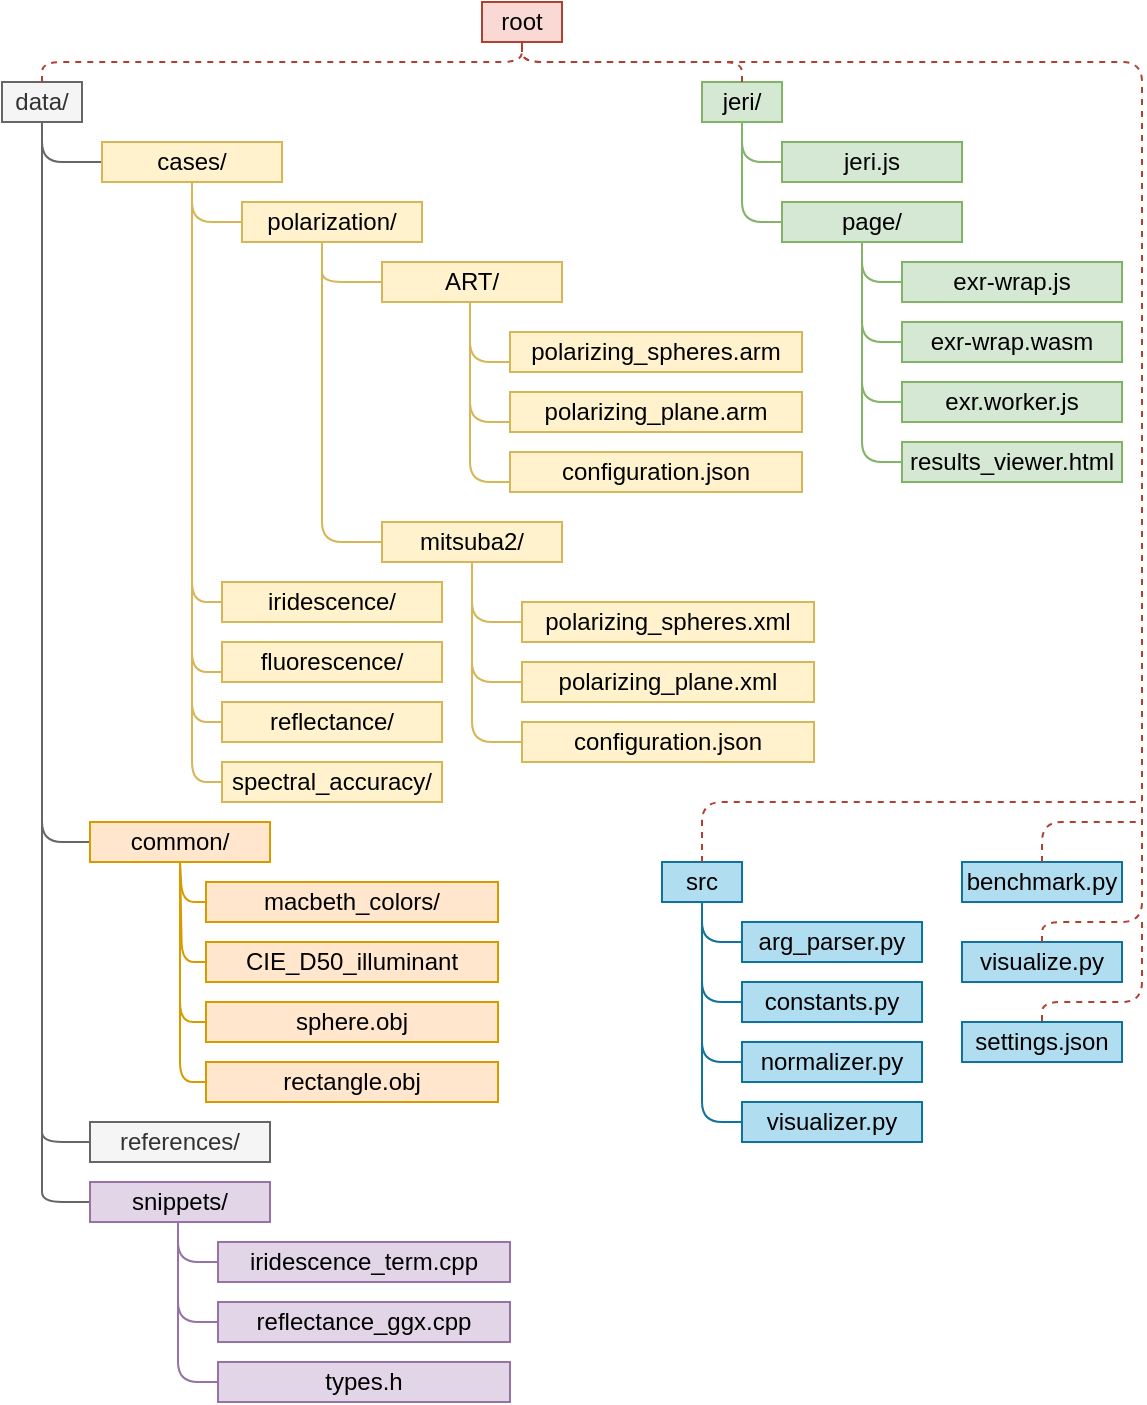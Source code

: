 <mxfile version="13.4.6" type="device"><diagram id="QD6-xCFPaR6NN4qHjSqh" name="Page-1"><mxGraphModel dx="1221" dy="682" grid="1" gridSize="10" guides="1" tooltips="1" connect="1" arrows="1" fold="1" page="1" pageScale="1" pageWidth="827" pageHeight="1169" math="0" shadow="0"><root><mxCell id="0"/><mxCell id="1" parent="0"/><mxCell id="x9vF5xHZ1lk9lBWt_NGZ-1" value="data/" style="text;html=1;align=center;verticalAlign=middle;whiteSpace=wrap;rounded=0;fillColor=#f5f5f5;strokeColor=#666666;fontColor=#333333;" parent="1" vertex="1"><mxGeometry x="40" y="280" width="40" height="20" as="geometry"/></mxCell><mxCell id="x9vF5xHZ1lk9lBWt_NGZ-2" value="jeri/" style="text;html=1;align=center;verticalAlign=middle;whiteSpace=wrap;rounded=0;fillColor=#d5e8d4;strokeColor=#82b366;" parent="1" vertex="1"><mxGeometry x="390" y="280" width="40" height="20" as="geometry"/></mxCell><mxCell id="x9vF5xHZ1lk9lBWt_NGZ-3" value="src" style="text;html=1;align=center;verticalAlign=middle;whiteSpace=wrap;rounded=0;fillColor=#b1ddf0;strokeColor=#10739e;" parent="1" vertex="1"><mxGeometry x="370" y="670" width="40" height="20" as="geometry"/></mxCell><mxCell id="x9vF5xHZ1lk9lBWt_NGZ-4" value="benchmark.py" style="text;html=1;align=center;verticalAlign=middle;whiteSpace=wrap;rounded=0;fillColor=#b1ddf0;strokeColor=#10739e;" parent="1" vertex="1"><mxGeometry x="520" y="670" width="80" height="20" as="geometry"/></mxCell><mxCell id="x9vF5xHZ1lk9lBWt_NGZ-5" value="visualize.py" style="text;html=1;align=center;verticalAlign=middle;whiteSpace=wrap;rounded=0;fillColor=#b1ddf0;strokeColor=#10739e;" parent="1" vertex="1"><mxGeometry x="520" y="710" width="80" height="20" as="geometry"/></mxCell><mxCell id="x9vF5xHZ1lk9lBWt_NGZ-6" value="settings.json" style="text;html=1;align=center;verticalAlign=middle;whiteSpace=wrap;rounded=0;fillColor=#b1ddf0;strokeColor=#10739e;" parent="1" vertex="1"><mxGeometry x="520" y="750" width="80" height="20" as="geometry"/></mxCell><mxCell id="x9vF5xHZ1lk9lBWt_NGZ-7" value="" style="endArrow=none;html=1;fillColor=#b1ddf0;strokeColor=#10739e;exitX=0.5;exitY=1;exitDx=0;exitDy=0;" parent="1" source="x9vF5xHZ1lk9lBWt_NGZ-3" edge="1"><mxGeometry width="50" height="50" relative="1" as="geometry"><mxPoint x="500" y="770" as="sourcePoint"/><mxPoint x="410" y="710" as="targetPoint"/><Array as="points"><mxPoint x="390" y="710"/></Array></mxGeometry></mxCell><mxCell id="x9vF5xHZ1lk9lBWt_NGZ-8" value="arg_parser.py" style="text;html=1;align=center;verticalAlign=middle;whiteSpace=wrap;rounded=0;fillColor=#b1ddf0;strokeColor=#10739e;" parent="1" vertex="1"><mxGeometry x="410" y="700" width="90" height="20" as="geometry"/></mxCell><mxCell id="x9vF5xHZ1lk9lBWt_NGZ-9" value="" style="endArrow=none;html=1;fillColor=#b1ddf0;strokeColor=#10739e;exitX=0.5;exitY=1;exitDx=0;exitDy=0;" parent="1" source="x9vF5xHZ1lk9lBWt_NGZ-3" edge="1"><mxGeometry width="50" height="50" relative="1" as="geometry"><mxPoint x="390" y="720" as="sourcePoint"/><mxPoint x="410" y="740" as="targetPoint"/><Array as="points"><mxPoint x="390" y="740"/></Array></mxGeometry></mxCell><mxCell id="x9vF5xHZ1lk9lBWt_NGZ-10" value="constants.py" style="text;html=1;align=center;verticalAlign=middle;whiteSpace=wrap;rounded=0;fillColor=#b1ddf0;strokeColor=#10739e;" parent="1" vertex="1"><mxGeometry x="410" y="730" width="90" height="20" as="geometry"/></mxCell><mxCell id="x9vF5xHZ1lk9lBWt_NGZ-11" value="" style="endArrow=none;html=1;fillColor=#b1ddf0;strokeColor=#10739e;exitX=0.5;exitY=1;exitDx=0;exitDy=0;" parent="1" source="x9vF5xHZ1lk9lBWt_NGZ-3" edge="1"><mxGeometry width="50" height="50" relative="1" as="geometry"><mxPoint x="390" y="750" as="sourcePoint"/><mxPoint x="410" y="770" as="targetPoint"/><Array as="points"><mxPoint x="390" y="770"/></Array></mxGeometry></mxCell><mxCell id="x9vF5xHZ1lk9lBWt_NGZ-12" value="normalizer.py" style="text;html=1;align=center;verticalAlign=middle;whiteSpace=wrap;rounded=0;fillColor=#b1ddf0;strokeColor=#10739e;" parent="1" vertex="1"><mxGeometry x="410" y="760" width="90" height="20" as="geometry"/></mxCell><mxCell id="x9vF5xHZ1lk9lBWt_NGZ-13" value="" style="endArrow=none;html=1;fillColor=#b1ddf0;strokeColor=#10739e;" parent="1" edge="1"><mxGeometry width="50" height="50" relative="1" as="geometry"><mxPoint x="390" y="690" as="sourcePoint"/><mxPoint x="410" y="800" as="targetPoint"/><Array as="points"><mxPoint x="390" y="800"/></Array></mxGeometry></mxCell><mxCell id="x9vF5xHZ1lk9lBWt_NGZ-14" value="visualizer.py" style="text;html=1;align=center;verticalAlign=middle;whiteSpace=wrap;rounded=0;fillColor=#b1ddf0;strokeColor=#10739e;" parent="1" vertex="1"><mxGeometry x="410" y="790" width="90" height="20" as="geometry"/></mxCell><mxCell id="x9vF5xHZ1lk9lBWt_NGZ-15" value="" style="endArrow=none;html=1;fillColor=#d5e8d4;strokeColor=#82b366;exitX=0.5;exitY=1;exitDx=0;exitDy=0;" parent="1" edge="1"><mxGeometry width="50" height="50" relative="1" as="geometry"><mxPoint x="470" y="360" as="sourcePoint"/><mxPoint x="490" y="380" as="targetPoint"/><Array as="points"><mxPoint x="470" y="380"/></Array></mxGeometry></mxCell><mxCell id="x9vF5xHZ1lk9lBWt_NGZ-16" value="exr-wrap.js" style="text;html=1;align=center;verticalAlign=middle;whiteSpace=wrap;rounded=0;fillColor=#d5e8d4;strokeColor=#82b366;" parent="1" vertex="1"><mxGeometry x="490" y="370" width="110" height="20" as="geometry"/></mxCell><mxCell id="x9vF5xHZ1lk9lBWt_NGZ-17" value="" style="endArrow=none;html=1;fillColor=#d5e8d4;strokeColor=#82b366;exitX=0.5;exitY=1;exitDx=0;exitDy=0;" parent="1" edge="1"><mxGeometry width="50" height="50" relative="1" as="geometry"><mxPoint x="470" y="360" as="sourcePoint"/><mxPoint x="490" y="410" as="targetPoint"/><Array as="points"><mxPoint x="470" y="410"/></Array></mxGeometry></mxCell><mxCell id="x9vF5xHZ1lk9lBWt_NGZ-18" value="exr-wrap.wasm" style="text;html=1;align=center;verticalAlign=middle;whiteSpace=wrap;rounded=0;fillColor=#d5e8d4;strokeColor=#82b366;" parent="1" vertex="1"><mxGeometry x="490" y="400" width="110" height="20" as="geometry"/></mxCell><mxCell id="x9vF5xHZ1lk9lBWt_NGZ-19" value="" style="endArrow=none;html=1;fillColor=#d5e8d4;strokeColor=#82b366;exitX=0.5;exitY=1;exitDx=0;exitDy=0;" parent="1" edge="1"><mxGeometry width="50" height="50" relative="1" as="geometry"><mxPoint x="470" y="360" as="sourcePoint"/><mxPoint x="490" y="440" as="targetPoint"/><Array as="points"><mxPoint x="470" y="440"/></Array></mxGeometry></mxCell><mxCell id="x9vF5xHZ1lk9lBWt_NGZ-20" value="exr.worker.js" style="text;html=1;align=center;verticalAlign=middle;whiteSpace=wrap;rounded=0;fillColor=#d5e8d4;strokeColor=#82b366;" parent="1" vertex="1"><mxGeometry x="490" y="430" width="110" height="20" as="geometry"/></mxCell><mxCell id="x9vF5xHZ1lk9lBWt_NGZ-21" value="" style="endArrow=none;html=1;fillColor=#d5e8d4;strokeColor=#82b366;" parent="1" edge="1"><mxGeometry width="50" height="50" relative="1" as="geometry"><mxPoint x="470" y="360" as="sourcePoint"/><mxPoint x="490" y="470" as="targetPoint"/><Array as="points"><mxPoint x="470" y="470"/></Array></mxGeometry></mxCell><mxCell id="x9vF5xHZ1lk9lBWt_NGZ-22" value="results_viewer.html" style="text;html=1;align=center;verticalAlign=middle;whiteSpace=wrap;rounded=0;fillColor=#d5e8d4;strokeColor=#82b366;" parent="1" vertex="1"><mxGeometry x="490" y="460" width="110" height="20" as="geometry"/></mxCell><mxCell id="x9vF5xHZ1lk9lBWt_NGZ-23" value="" style="endArrow=none;html=1;fillColor=#d5e8d4;strokeColor=#82b366;exitX=0.5;exitY=1;exitDx=0;exitDy=0;" parent="1" edge="1"><mxGeometry width="50" height="50" relative="1" as="geometry"><mxPoint x="410" y="300" as="sourcePoint"/><mxPoint x="430" y="320" as="targetPoint"/><Array as="points"><mxPoint x="410" y="320"/></Array></mxGeometry></mxCell><mxCell id="x9vF5xHZ1lk9lBWt_NGZ-24" value="jeri.js" style="text;html=1;align=center;verticalAlign=middle;whiteSpace=wrap;rounded=0;fillColor=#d5e8d4;strokeColor=#82b366;" parent="1" vertex="1"><mxGeometry x="430" y="310" width="90" height="20" as="geometry"/></mxCell><mxCell id="x9vF5xHZ1lk9lBWt_NGZ-25" value="" style="endArrow=none;html=1;fillColor=#d5e8d4;strokeColor=#82b366;exitX=0.5;exitY=1;exitDx=0;exitDy=0;" parent="1" edge="1"><mxGeometry width="50" height="50" relative="1" as="geometry"><mxPoint x="410" y="300" as="sourcePoint"/><mxPoint x="430" y="350" as="targetPoint"/><Array as="points"><mxPoint x="410" y="350"/></Array></mxGeometry></mxCell><mxCell id="x9vF5xHZ1lk9lBWt_NGZ-26" value="page/" style="text;html=1;align=center;verticalAlign=middle;whiteSpace=wrap;rounded=0;fillColor=#d5e8d4;strokeColor=#82b366;" parent="1" vertex="1"><mxGeometry x="430" y="340" width="90" height="20" as="geometry"/></mxCell><mxCell id="x9vF5xHZ1lk9lBWt_NGZ-39" value="" style="endArrow=none;html=1;fillColor=#f5f5f5;strokeColor=#666666;" parent="1" edge="1"><mxGeometry width="50" height="50" relative="1" as="geometry"><mxPoint x="60" y="300" as="sourcePoint"/><mxPoint x="90" y="320" as="targetPoint"/><Array as="points"><mxPoint x="60" y="320"/></Array></mxGeometry></mxCell><mxCell id="x9vF5xHZ1lk9lBWt_NGZ-40" value="cases/" style="text;html=1;align=center;verticalAlign=middle;whiteSpace=wrap;rounded=0;fillColor=#fff2cc;strokeColor=#d6b656;" parent="1" vertex="1"><mxGeometry x="90" y="310" width="90" height="20" as="geometry"/></mxCell><mxCell id="x9vF5xHZ1lk9lBWt_NGZ-41" value="" style="endArrow=none;html=1;fillColor=#f5f5f5;strokeColor=#666666;exitX=0.5;exitY=1;exitDx=0;exitDy=0;entryX=0;entryY=0.5;entryDx=0;entryDy=0;" parent="1" source="x9vF5xHZ1lk9lBWt_NGZ-1" target="x9vF5xHZ1lk9lBWt_NGZ-42" edge="1"><mxGeometry width="50" height="50" relative="1" as="geometry"><mxPoint x="70" y="300" as="sourcePoint"/><mxPoint x="90" y="350" as="targetPoint"/><Array as="points"><mxPoint x="60" y="660"/></Array></mxGeometry></mxCell><mxCell id="x9vF5xHZ1lk9lBWt_NGZ-42" value="common/" style="text;html=1;align=center;verticalAlign=middle;whiteSpace=wrap;rounded=0;fillColor=#ffe6cc;strokeColor=#d79b00;" parent="1" vertex="1"><mxGeometry x="84" y="650" width="90" height="20" as="geometry"/></mxCell><mxCell id="x9vF5xHZ1lk9lBWt_NGZ-43" value="" style="endArrow=none;html=1;fillColor=#f5f5f5;strokeColor=#666666;exitX=0.5;exitY=1;exitDx=0;exitDy=0;entryX=0;entryY=0.5;entryDx=0;entryDy=0;" parent="1" source="x9vF5xHZ1lk9lBWt_NGZ-1" target="x9vF5xHZ1lk9lBWt_NGZ-44" edge="1"><mxGeometry width="50" height="50" relative="1" as="geometry"><mxPoint x="70" y="300" as="sourcePoint"/><mxPoint x="90" y="380" as="targetPoint"/><Array as="points"><mxPoint x="60" y="790"/><mxPoint x="60" y="810"/></Array></mxGeometry></mxCell><mxCell id="x9vF5xHZ1lk9lBWt_NGZ-44" value="references/" style="text;html=1;align=center;verticalAlign=middle;whiteSpace=wrap;rounded=0;fillColor=#f5f5f5;strokeColor=#666666;fontColor=#333333;" parent="1" vertex="1"><mxGeometry x="84" y="800" width="90" height="20" as="geometry"/></mxCell><mxCell id="x9vF5xHZ1lk9lBWt_NGZ-45" value="" style="endArrow=none;html=1;fillColor=#f5f5f5;strokeColor=#666666;entryX=0;entryY=0.5;entryDx=0;entryDy=0;" parent="1" source="x9vF5xHZ1lk9lBWt_NGZ-1" target="x9vF5xHZ1lk9lBWt_NGZ-46" edge="1"><mxGeometry width="50" height="50" relative="1" as="geometry"><mxPoint x="70" y="300" as="sourcePoint"/><mxPoint x="90" y="410" as="targetPoint"/><Array as="points"><mxPoint x="60" y="820"/><mxPoint x="60" y="840"/></Array></mxGeometry></mxCell><mxCell id="x9vF5xHZ1lk9lBWt_NGZ-46" value="snippets/" style="text;html=1;align=center;verticalAlign=middle;whiteSpace=wrap;rounded=0;fillColor=#e1d5e7;strokeColor=#9673a6;" parent="1" vertex="1"><mxGeometry x="84" y="830" width="90" height="20" as="geometry"/></mxCell><mxCell id="x9vF5xHZ1lk9lBWt_NGZ-47" value="" style="endArrow=none;html=1;fillColor=#fff2cc;strokeColor=#d6b656;exitX=0.5;exitY=1;exitDx=0;exitDy=0;" parent="1" source="x9vF5xHZ1lk9lBWt_NGZ-40" edge="1"><mxGeometry width="50" height="50" relative="1" as="geometry"><mxPoint x="140" y="330" as="sourcePoint"/><mxPoint x="160" y="350" as="targetPoint"/><Array as="points"><mxPoint x="135" y="350"/></Array></mxGeometry></mxCell><mxCell id="x9vF5xHZ1lk9lBWt_NGZ-48" value="polarization/" style="text;html=1;align=center;verticalAlign=middle;whiteSpace=wrap;rounded=0;fillColor=#fff2cc;strokeColor=#d6b656;" parent="1" vertex="1"><mxGeometry x="160" y="340" width="90" height="20" as="geometry"/></mxCell><mxCell id="x9vF5xHZ1lk9lBWt_NGZ-49" value="" style="endArrow=none;html=1;fillColor=#fff2cc;strokeColor=#d6b656;exitX=0.5;exitY=1;exitDx=0;exitDy=0;" parent="1" source="x9vF5xHZ1lk9lBWt_NGZ-40" edge="1"><mxGeometry width="50" height="50" relative="1" as="geometry"><mxPoint x="140" y="630" as="sourcePoint"/><mxPoint x="150" y="575" as="targetPoint"/><Array as="points"><mxPoint x="135" y="575"/></Array></mxGeometry></mxCell><mxCell id="x9vF5xHZ1lk9lBWt_NGZ-50" value="iridescence/" style="text;html=1;align=center;verticalAlign=middle;whiteSpace=wrap;rounded=0;fillColor=#fff2cc;strokeColor=#d6b656;" parent="1" vertex="1"><mxGeometry x="150" y="530" width="110" height="20" as="geometry"/></mxCell><mxCell id="x9vF5xHZ1lk9lBWt_NGZ-51" value="" style="endArrow=none;html=1;fillColor=#fff2cc;strokeColor=#d6b656;exitX=0.5;exitY=1;exitDx=0;exitDy=0;entryX=0;entryY=0.5;entryDx=0;entryDy=0;" parent="1" source="x9vF5xHZ1lk9lBWt_NGZ-40" target="x9vF5xHZ1lk9lBWt_NGZ-55" edge="1"><mxGeometry width="50" height="50" relative="1" as="geometry"><mxPoint x="140" y="630" as="sourcePoint"/><mxPoint x="150" y="605" as="targetPoint"/><Array as="points"><mxPoint x="135" y="600"/></Array></mxGeometry></mxCell><mxCell id="x9vF5xHZ1lk9lBWt_NGZ-52" value="fluorescence/" style="text;html=1;align=center;verticalAlign=middle;whiteSpace=wrap;rounded=0;fillColor=#fff2cc;strokeColor=#d6b656;" parent="1" vertex="1"><mxGeometry x="150" y="560" width="110" height="20" as="geometry"/></mxCell><mxCell id="x9vF5xHZ1lk9lBWt_NGZ-53" value="" style="endArrow=none;html=1;fillColor=#fff2cc;strokeColor=#d6b656;exitX=0.5;exitY=1;exitDx=0;exitDy=0;entryX=0;entryY=0.5;entryDx=0;entryDy=0;" parent="1" source="x9vF5xHZ1lk9lBWt_NGZ-40" target="x9vF5xHZ1lk9lBWt_NGZ-124" edge="1"><mxGeometry width="50" height="50" relative="1" as="geometry"><mxPoint x="140" y="630" as="sourcePoint"/><mxPoint x="150" y="635" as="targetPoint"/><Array as="points"><mxPoint x="135" y="630"/></Array></mxGeometry></mxCell><mxCell id="x9vF5xHZ1lk9lBWt_NGZ-55" value="reflectance/" style="text;html=1;align=center;verticalAlign=middle;whiteSpace=wrap;rounded=0;fillColor=#fff2cc;strokeColor=#d6b656;" parent="1" vertex="1"><mxGeometry x="150" y="590" width="110" height="20" as="geometry"/></mxCell><mxCell id="x9vF5xHZ1lk9lBWt_NGZ-56" value="" style="endArrow=none;html=1;fillColor=#fff2cc;strokeColor=#d6b656;exitX=0.5;exitY=1;exitDx=0;exitDy=0;entryX=0;entryY=0.5;entryDx=0;entryDy=0;" parent="1" source="x9vF5xHZ1lk9lBWt_NGZ-40" target="x9vF5xHZ1lk9lBWt_NGZ-50" edge="1"><mxGeometry width="50" height="50" relative="1" as="geometry"><mxPoint x="140" y="655" as="sourcePoint"/><mxPoint x="150" y="660" as="targetPoint"/><Array as="points"><mxPoint x="135" y="540"/></Array></mxGeometry></mxCell><mxCell id="x9vF5xHZ1lk9lBWt_NGZ-78" value="" style="endArrow=none;html=1;fillColor=#fff2cc;strokeColor=#d6b656;exitX=0.5;exitY=1;exitDx=0;exitDy=0;entryX=0;entryY=0.5;entryDx=0;entryDy=0;" parent="1" target="x9vF5xHZ1lk9lBWt_NGZ-81" edge="1"><mxGeometry width="50" height="50" relative="1" as="geometry"><mxPoint x="200" y="360" as="sourcePoint"/><mxPoint x="310" y="620" as="targetPoint"/><Array as="points"><mxPoint x="200" y="510"/></Array></mxGeometry></mxCell><mxCell id="x9vF5xHZ1lk9lBWt_NGZ-79" value="ART/" style="text;html=1;align=center;verticalAlign=middle;whiteSpace=wrap;rounded=0;fillColor=#fff2cc;strokeColor=#d6b656;" parent="1" vertex="1"><mxGeometry x="230" y="370" width="90" height="20" as="geometry"/></mxCell><mxCell id="x9vF5xHZ1lk9lBWt_NGZ-81" value="mitsuba2/" style="text;html=1;align=center;verticalAlign=middle;whiteSpace=wrap;rounded=0;fillColor=#fff2cc;strokeColor=#d6b656;" parent="1" vertex="1"><mxGeometry x="230" y="500" width="90" height="20" as="geometry"/></mxCell><mxCell id="x9vF5xHZ1lk9lBWt_NGZ-86" value="" style="endArrow=none;html=1;fillColor=#fff2cc;strokeColor=#d6b656;entryX=0;entryY=0.5;entryDx=0;entryDy=0;" parent="1" target="x9vF5xHZ1lk9lBWt_NGZ-79" edge="1"><mxGeometry width="50" height="50" relative="1" as="geometry"><mxPoint x="200" y="370" as="sourcePoint"/><mxPoint x="220" y="380" as="targetPoint"/><Array as="points"><mxPoint x="200" y="380"/></Array></mxGeometry></mxCell><mxCell id="x9vF5xHZ1lk9lBWt_NGZ-87" value="" style="endArrow=none;html=1;fillColor=#fff2cc;strokeColor=#d6b656;" parent="1" edge="1"><mxGeometry width="50" height="50" relative="1" as="geometry"><mxPoint x="274" y="400" as="sourcePoint"/><mxPoint x="294" y="420" as="targetPoint"/><Array as="points"><mxPoint x="274" y="420"/></Array></mxGeometry></mxCell><mxCell id="x9vF5xHZ1lk9lBWt_NGZ-88" value="polarizing_spheres.arm" style="text;html=1;align=center;verticalAlign=middle;whiteSpace=wrap;rounded=0;fillColor=#fff2cc;strokeColor=#d6b656;" parent="1" vertex="1"><mxGeometry x="294" y="405" width="146" height="20" as="geometry"/></mxCell><mxCell id="x9vF5xHZ1lk9lBWt_NGZ-89" value="" style="endArrow=none;html=1;fillColor=#fff2cc;strokeColor=#d6b656;" parent="1" edge="1"><mxGeometry width="50" height="50" relative="1" as="geometry"><mxPoint x="274" y="400" as="sourcePoint"/><mxPoint x="294" y="450" as="targetPoint"/><Array as="points"><mxPoint x="274" y="450"/></Array></mxGeometry></mxCell><mxCell id="x9vF5xHZ1lk9lBWt_NGZ-90" value="polarizing_plane.arm" style="text;html=1;align=center;verticalAlign=middle;whiteSpace=wrap;rounded=0;fillColor=#fff2cc;strokeColor=#d6b656;" parent="1" vertex="1"><mxGeometry x="294" y="435" width="146" height="20" as="geometry"/></mxCell><mxCell id="x9vF5xHZ1lk9lBWt_NGZ-91" value="" style="endArrow=none;html=1;fillColor=#fff2cc;strokeColor=#d6b656;" parent="1" edge="1"><mxGeometry width="50" height="50" relative="1" as="geometry"><mxPoint x="274" y="390" as="sourcePoint"/><mxPoint x="294" y="480" as="targetPoint"/><Array as="points"><mxPoint x="274" y="480"/></Array></mxGeometry></mxCell><mxCell id="x9vF5xHZ1lk9lBWt_NGZ-92" value="configuration.json" style="text;html=1;align=center;verticalAlign=middle;whiteSpace=wrap;rounded=0;fillColor=#fff2cc;strokeColor=#d6b656;" parent="1" vertex="1"><mxGeometry x="294" y="465" width="146" height="20" as="geometry"/></mxCell><mxCell id="x9vF5xHZ1lk9lBWt_NGZ-96" value="" style="endArrow=none;html=1;fillColor=#fff2cc;strokeColor=#d6b656;exitX=0.5;exitY=1;exitDx=0;exitDy=0;" parent="1" source="x9vF5xHZ1lk9lBWt_NGZ-81" edge="1"><mxGeometry width="50" height="50" relative="1" as="geometry"><mxPoint x="262" y="530" as="sourcePoint"/><mxPoint x="300" y="550" as="targetPoint"/><Array as="points"><mxPoint x="275" y="550"/></Array></mxGeometry></mxCell><mxCell id="x9vF5xHZ1lk9lBWt_NGZ-97" value="polarizing_spheres.xml" style="text;html=1;align=center;verticalAlign=middle;whiteSpace=wrap;rounded=0;fillColor=#fff2cc;strokeColor=#d6b656;" parent="1" vertex="1"><mxGeometry x="300" y="540" width="146" height="20" as="geometry"/></mxCell><mxCell id="x9vF5xHZ1lk9lBWt_NGZ-98" value="" style="endArrow=none;html=1;fillColor=#fff2cc;strokeColor=#d6b656;exitX=0.5;exitY=1;exitDx=0;exitDy=0;" parent="1" source="x9vF5xHZ1lk9lBWt_NGZ-81" edge="1"><mxGeometry width="50" height="50" relative="1" as="geometry"><mxPoint x="262" y="530" as="sourcePoint"/><mxPoint x="300" y="580" as="targetPoint"/><Array as="points"><mxPoint x="275" y="580"/></Array></mxGeometry></mxCell><mxCell id="x9vF5xHZ1lk9lBWt_NGZ-99" value="polarizing_plane.xml" style="text;html=1;align=center;verticalAlign=middle;whiteSpace=wrap;rounded=0;fillColor=#fff2cc;strokeColor=#d6b656;" parent="1" vertex="1"><mxGeometry x="300" y="570" width="146" height="20" as="geometry"/></mxCell><mxCell id="x9vF5xHZ1lk9lBWt_NGZ-100" value="" style="endArrow=none;html=1;fillColor=#fff2cc;strokeColor=#d6b656;exitX=0.5;exitY=1;exitDx=0;exitDy=0;" parent="1" source="x9vF5xHZ1lk9lBWt_NGZ-81" edge="1"><mxGeometry width="50" height="50" relative="1" as="geometry"><mxPoint x="262" y="520" as="sourcePoint"/><mxPoint x="300" y="610" as="targetPoint"/><Array as="points"><mxPoint x="275" y="610"/></Array></mxGeometry></mxCell><mxCell id="x9vF5xHZ1lk9lBWt_NGZ-101" value="configuration.json" style="text;html=1;align=center;verticalAlign=middle;whiteSpace=wrap;rounded=0;fillColor=#fff2cc;strokeColor=#d6b656;" parent="1" vertex="1"><mxGeometry x="300" y="600" width="146" height="20" as="geometry"/></mxCell><mxCell id="x9vF5xHZ1lk9lBWt_NGZ-102" value="" style="endArrow=none;html=1;fillColor=#ffe6cc;strokeColor=#d79b00;entryX=0;entryY=0.5;entryDx=0;entryDy=0;exitX=0.5;exitY=1;exitDx=0;exitDy=0;" parent="1" source="x9vF5xHZ1lk9lBWt_NGZ-42" target="x9vF5xHZ1lk9lBWt_NGZ-103" edge="1"><mxGeometry width="50" height="50" relative="1" as="geometry"><mxPoint x="122" y="670" as="sourcePoint"/><mxPoint x="142" y="690" as="targetPoint"/><Array as="points"><mxPoint x="130" y="690"/></Array></mxGeometry></mxCell><mxCell id="x9vF5xHZ1lk9lBWt_NGZ-103" value="macbeth_colors/" style="text;html=1;align=center;verticalAlign=middle;whiteSpace=wrap;rounded=0;fillColor=#ffe6cc;strokeColor=#d79b00;" parent="1" vertex="1"><mxGeometry x="142" y="680" width="146" height="20" as="geometry"/></mxCell><mxCell id="x9vF5xHZ1lk9lBWt_NGZ-104" value="" style="endArrow=none;html=1;fillColor=#ffe6cc;strokeColor=#d79b00;entryX=0;entryY=0.5;entryDx=0;entryDy=0;exitX=0.5;exitY=1;exitDx=0;exitDy=0;" parent="1" source="x9vF5xHZ1lk9lBWt_NGZ-42" target="x9vF5xHZ1lk9lBWt_NGZ-105" edge="1"><mxGeometry width="50" height="50" relative="1" as="geometry"><mxPoint x="122" y="670" as="sourcePoint"/><mxPoint x="142" y="720" as="targetPoint"/><Array as="points"><mxPoint x="130" y="720"/></Array></mxGeometry></mxCell><mxCell id="x9vF5xHZ1lk9lBWt_NGZ-105" value="CIE_D50_illuminant" style="text;html=1;align=center;verticalAlign=middle;whiteSpace=wrap;rounded=0;fillColor=#ffe6cc;strokeColor=#d79b00;" parent="1" vertex="1"><mxGeometry x="142" y="710" width="146" height="20" as="geometry"/></mxCell><mxCell id="x9vF5xHZ1lk9lBWt_NGZ-108" value="" style="endArrow=none;html=1;fillColor=#ffe6cc;strokeColor=#d79b00;entryX=0;entryY=0.5;entryDx=0;entryDy=0;exitX=0.5;exitY=1;exitDx=0;exitDy=0;" parent="1" source="x9vF5xHZ1lk9lBWt_NGZ-42" target="x9vF5xHZ1lk9lBWt_NGZ-109" edge="1"><mxGeometry width="50" height="50" relative="1" as="geometry"><mxPoint x="122" y="670" as="sourcePoint"/><mxPoint x="142" y="785" as="targetPoint"/><Array as="points"><mxPoint x="129" y="750"/></Array></mxGeometry></mxCell><mxCell id="x9vF5xHZ1lk9lBWt_NGZ-109" value="sphere.obj" style="text;html=1;align=center;verticalAlign=middle;whiteSpace=wrap;rounded=0;fillColor=#ffe6cc;strokeColor=#d79b00;" parent="1" vertex="1"><mxGeometry x="142" y="740" width="146" height="20" as="geometry"/></mxCell><mxCell id="x9vF5xHZ1lk9lBWt_NGZ-110" value="" style="endArrow=none;html=1;fillColor=#ffe6cc;strokeColor=#d79b00;entryX=0;entryY=0.5;entryDx=0;entryDy=0;exitX=0.5;exitY=1;exitDx=0;exitDy=0;" parent="1" source="x9vF5xHZ1lk9lBWt_NGZ-42" target="x9vF5xHZ1lk9lBWt_NGZ-111" edge="1"><mxGeometry width="50" height="50" relative="1" as="geometry"><mxPoint x="120" y="672" as="sourcePoint"/><mxPoint x="144" y="825" as="targetPoint"/><Array as="points"><mxPoint x="129" y="780"/></Array></mxGeometry></mxCell><mxCell id="x9vF5xHZ1lk9lBWt_NGZ-111" value="rectangle.obj" style="text;html=1;align=center;verticalAlign=middle;whiteSpace=wrap;rounded=0;fillColor=#ffe6cc;strokeColor=#d79b00;" parent="1" vertex="1"><mxGeometry x="142" y="770" width="146" height="20" as="geometry"/></mxCell><mxCell id="x9vF5xHZ1lk9lBWt_NGZ-114" value="" style="endArrow=none;html=1;fillColor=#e1d5e7;strokeColor=#9673a6;entryX=0;entryY=0.5;entryDx=0;entryDy=0;" parent="1" target="x9vF5xHZ1lk9lBWt_NGZ-115" edge="1"><mxGeometry width="50" height="50" relative="1" as="geometry"><mxPoint x="128" y="850" as="sourcePoint"/><mxPoint x="148" y="870" as="targetPoint"/><Array as="points"><mxPoint x="128" y="870"/></Array></mxGeometry></mxCell><mxCell id="x9vF5xHZ1lk9lBWt_NGZ-115" value="iridescence_term.cpp" style="text;html=1;align=center;verticalAlign=middle;whiteSpace=wrap;rounded=0;fillColor=#e1d5e7;strokeColor=#9673a6;" parent="1" vertex="1"><mxGeometry x="148" y="860" width="146" height="20" as="geometry"/></mxCell><mxCell id="x9vF5xHZ1lk9lBWt_NGZ-116" value="" style="endArrow=none;html=1;fillColor=#e1d5e7;strokeColor=#9673a6;entryX=0;entryY=0.5;entryDx=0;entryDy=0;" parent="1" target="x9vF5xHZ1lk9lBWt_NGZ-117" edge="1"><mxGeometry width="50" height="50" relative="1" as="geometry"><mxPoint x="128" y="850" as="sourcePoint"/><mxPoint x="148" y="900" as="targetPoint"/><Array as="points"><mxPoint x="128" y="900"/></Array></mxGeometry></mxCell><mxCell id="x9vF5xHZ1lk9lBWt_NGZ-117" value="reflectance_ggx.cpp" style="text;html=1;align=center;verticalAlign=middle;whiteSpace=wrap;rounded=0;fillColor=#e1d5e7;strokeColor=#9673a6;" parent="1" vertex="1"><mxGeometry x="148" y="890" width="146" height="20" as="geometry"/></mxCell><mxCell id="x9vF5xHZ1lk9lBWt_NGZ-118" value="" style="endArrow=none;html=1;fillColor=#e1d5e7;strokeColor=#9673a6;entryX=0;entryY=0.5;entryDx=0;entryDy=0;" parent="1" target="x9vF5xHZ1lk9lBWt_NGZ-119" edge="1"><mxGeometry width="50" height="50" relative="1" as="geometry"><mxPoint x="128" y="850" as="sourcePoint"/><mxPoint x="148" y="940" as="targetPoint"/><Array as="points"><mxPoint x="128" y="930"/></Array></mxGeometry></mxCell><mxCell id="x9vF5xHZ1lk9lBWt_NGZ-119" value="types.h" style="text;html=1;align=center;verticalAlign=middle;whiteSpace=wrap;rounded=0;fillColor=#e1d5e7;strokeColor=#9673a6;" parent="1" vertex="1"><mxGeometry x="148" y="920" width="146" height="20" as="geometry"/></mxCell><mxCell id="x9vF5xHZ1lk9lBWt_NGZ-124" value="spectral_accuracy/" style="text;html=1;align=center;verticalAlign=middle;whiteSpace=wrap;rounded=0;fillColor=#fff2cc;strokeColor=#d6b656;" parent="1" vertex="1"><mxGeometry x="150" y="620" width="110" height="20" as="geometry"/></mxCell><mxCell id="x9vF5xHZ1lk9lBWt_NGZ-125" value="root" style="text;html=1;strokeColor=#ae4132;fillColor=#fad9d5;align=center;verticalAlign=middle;whiteSpace=wrap;rounded=0;" parent="1" vertex="1"><mxGeometry x="280" y="240" width="40" height="20" as="geometry"/></mxCell><mxCell id="x9vF5xHZ1lk9lBWt_NGZ-131" value="" style="endArrow=none;dashed=1;html=1;entryX=0.5;entryY=1;entryDx=0;entryDy=0;exitX=0.5;exitY=0;exitDx=0;exitDy=0;fillColor=#fad9d5;strokeColor=#ae4132;" parent="1" source="x9vF5xHZ1lk9lBWt_NGZ-1" target="x9vF5xHZ1lk9lBWt_NGZ-125" edge="1"><mxGeometry width="50" height="50" relative="1" as="geometry"><mxPoint x="390" y="460" as="sourcePoint"/><mxPoint x="440" y="410" as="targetPoint"/><Array as="points"><mxPoint x="60" y="270"/><mxPoint x="300" y="270"/></Array></mxGeometry></mxCell><mxCell id="x9vF5xHZ1lk9lBWt_NGZ-132" value="" style="endArrow=none;dashed=1;html=1;exitX=0.5;exitY=0;exitDx=0;exitDy=0;fillColor=#fad9d5;strokeColor=#ae4132;" parent="1" source="x9vF5xHZ1lk9lBWt_NGZ-2" edge="1"><mxGeometry width="50" height="50" relative="1" as="geometry"><mxPoint x="70" y="290" as="sourcePoint"/><mxPoint x="300" y="260" as="targetPoint"/><Array as="points"><mxPoint x="410" y="270"/><mxPoint x="300" y="270"/></Array></mxGeometry></mxCell><mxCell id="x9vF5xHZ1lk9lBWt_NGZ-133" value="" style="endArrow=none;dashed=1;html=1;exitX=0.5;exitY=0;exitDx=0;exitDy=0;fillColor=#fad9d5;strokeColor=#ae4132;" parent="1" source="x9vF5xHZ1lk9lBWt_NGZ-3" edge="1"><mxGeometry width="50" height="50" relative="1" as="geometry"><mxPoint x="420" y="290" as="sourcePoint"/><mxPoint x="610" y="640" as="targetPoint"/><Array as="points"><mxPoint x="390" y="640"/></Array></mxGeometry></mxCell><mxCell id="x9vF5xHZ1lk9lBWt_NGZ-134" value="" style="endArrow=none;dashed=1;html=1;exitX=0.5;exitY=0;exitDx=0;exitDy=0;fillColor=#fad9d5;strokeColor=#ae4132;" parent="1" source="x9vF5xHZ1lk9lBWt_NGZ-4" edge="1"><mxGeometry width="50" height="50" relative="1" as="geometry"><mxPoint x="400" y="680" as="sourcePoint"/><mxPoint x="610" y="650" as="targetPoint"/><Array as="points"><mxPoint x="560" y="650"/></Array></mxGeometry></mxCell><mxCell id="x9vF5xHZ1lk9lBWt_NGZ-135" value="" style="endArrow=none;dashed=1;html=1;exitX=0.5;exitY=0;exitDx=0;exitDy=0;fillColor=#fad9d5;strokeColor=#ae4132;" parent="1" source="x9vF5xHZ1lk9lBWt_NGZ-5" edge="1"><mxGeometry width="50" height="50" relative="1" as="geometry"><mxPoint x="570" y="680" as="sourcePoint"/><mxPoint x="300" y="260" as="targetPoint"/><Array as="points"><mxPoint x="560" y="700"/><mxPoint x="610" y="700"/><mxPoint x="610" y="270"/><mxPoint x="300" y="270"/></Array></mxGeometry></mxCell><mxCell id="x9vF5xHZ1lk9lBWt_NGZ-137" value="" style="endArrow=none;dashed=1;html=1;entryX=0.5;entryY=0;entryDx=0;entryDy=0;fillColor=#fad9d5;strokeColor=#ae4132;" parent="1" target="x9vF5xHZ1lk9lBWt_NGZ-6" edge="1"><mxGeometry width="50" height="50" relative="1" as="geometry"><mxPoint x="610" y="700" as="sourcePoint"/><mxPoint x="440" y="510" as="targetPoint"/><Array as="points"><mxPoint x="610" y="740"/><mxPoint x="560" y="740"/></Array></mxGeometry></mxCell></root></mxGraphModel></diagram></mxfile>